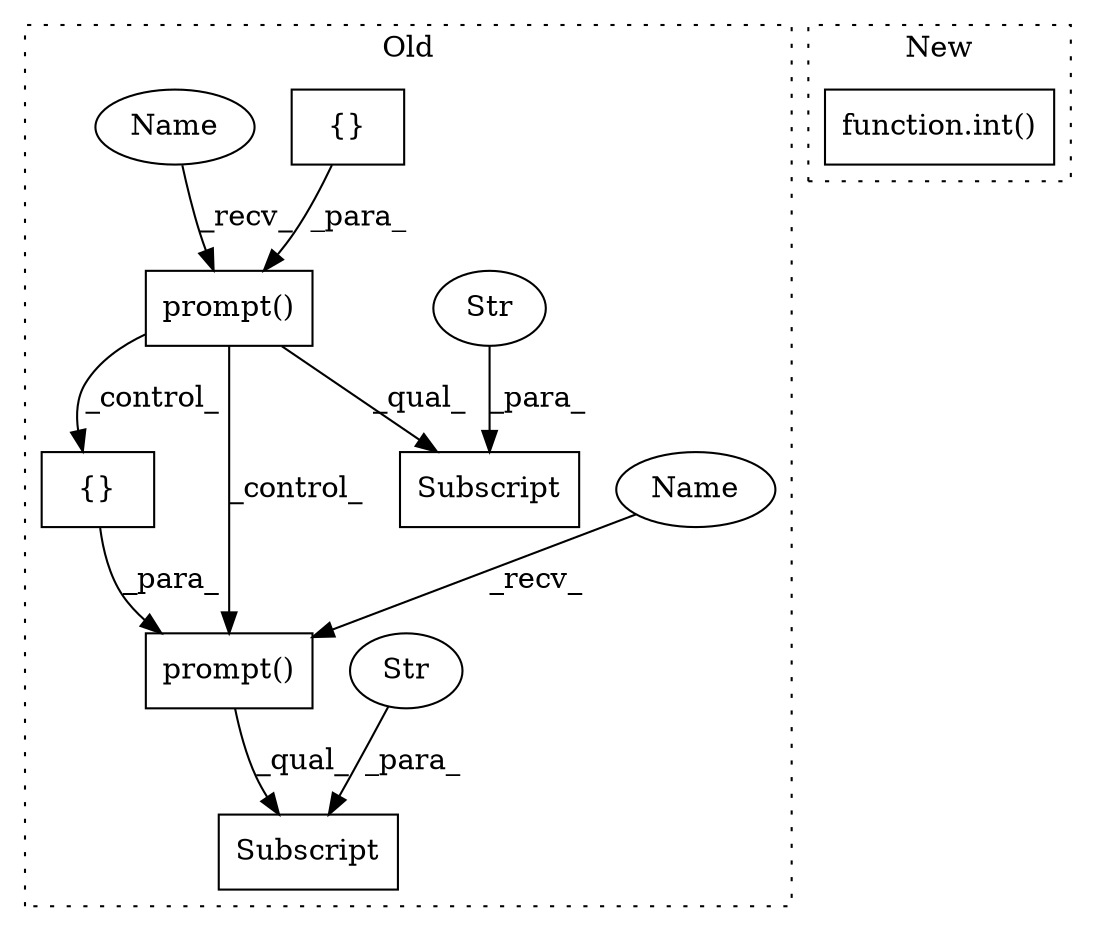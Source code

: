 digraph G {
subgraph cluster0 {
1 [label="prompt()" a="75" s="2447,2474" l="11,1" shape="box"];
3 [label="Subscript" a="63" s="2447,0" l="44,0" shape="box"];
4 [label="{}" a="59" s="2539,2751" l="18,0" shape="box"];
5 [label="Subscript" a="63" s="2788,0" l="49,0" shape="box"];
6 [label="Str" a="66" s="2476" l="14" shape="ellipse"];
7 [label="Str" a="66" s="2822" l="14" shape="ellipse"];
8 [label="{}" a="59" s="2285,2424" l="14,0" shape="box"];
9 [label="prompt()" a="75" s="2788,2820" l="11,1" shape="box"];
10 [label="Name" a="87" s="2788" l="3" shape="ellipse"];
11 [label="Name" a="87" s="2447" l="3" shape="ellipse"];
label = "Old";
style="dotted";
}
subgraph cluster1 {
2 [label="function.int()" a="75" s="2545,2682" l="4,1" shape="box"];
label = "New";
style="dotted";
}
1 -> 9 [label="_control_"];
1 -> 3 [label="_qual_"];
1 -> 4 [label="_control_"];
4 -> 9 [label="_para_"];
6 -> 3 [label="_para_"];
7 -> 5 [label="_para_"];
8 -> 1 [label="_para_"];
9 -> 5 [label="_qual_"];
10 -> 9 [label="_recv_"];
11 -> 1 [label="_recv_"];
}